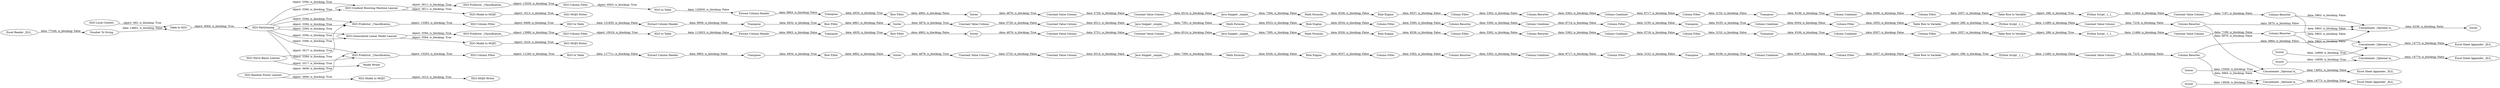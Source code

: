 digraph {
	"-50647712297723969_505" [label="H2O Column Filter"]
	"-2946970923235064996_491" [label="H2O MOJO Writer"]
	"-1655101230344087349_528" [label="Python Script _1_1_"]
	"6376141763149112654_543" [label="Column Resorter"]
	"1462519769615636582_509" [label="Concatenate _Optional in_"]
	"-3441103793948504992_540" [label="Column Combiner"]
	"-3441103793948504992_537" [label="Row Filter"]
	"6376141763149112654_542" [label="Constant Value Column"]
	"6376141763149112654_540" [label="Column Combiner"]
	"-3441103793948504992_545" [label="Column Combiner"]
	"-8668863188068331756_486" [label="H2O to Table"]
	"6376141763149112654_546" [label="Math Formula"]
	"-9076286149569900181_475" [label="Excel Reader _XLS_"]
	"-3365940214890634446_548" [label="Rule Engine"]
	"-50647712297723969_513" [label="Model Writer"]
	"-3365940214890634446_540" [label="Column Combiner"]
	"6068584548531026151_549" [label="Column Filter"]
	"6376141763149112654_551" [label="Column Filter"]
	"1462519769615636582_537" [label="Excel Sheet Appender _XLS_"]
	"-1655101230344087349_509" [label="Concatenate _Optional in_"]
	"-9076286149569900181_565" [label=Sorter]
	"-3441103793948504992_543" [label="Column Resorter"]
	"1462519769615636582_555" [label="Constant Value Column"]
	"6068584548531026151_550" [label="Table Row to Variable"]
	"-3365940214890634446_550" [label="Table Row to Variable"]
	"6068584548531026151_539" [label=Transpose]
	"1068866976447207866_509" [label="Concatenate _Optional in_"]
	"-9076286149569900181_477" [label="H2O Partitioning"]
	"6376141763149112654_547" [label="Java Snippet _simple_"]
	"6068584548531026151_545" [label="Column Combiner"]
	"-6500049199284385251_528" [label="Python Script _1_1_"]
	"6376141763149112654_548" [label="Rule Engine"]
	"-1655101230344087349_555" [label="Constant Value Column"]
	"-8668863188068331756_485" [label="H2O Predictor _Classification_"]
	"6068584548531026151_546" [label="Math Formula"]
	"-3441103793948504992_551" [label="Column Filter"]
	"-6500049199284385251_555" [label="Constant Value Column"]
	"1068866976447207866_556" [label="Column Resorter"]
	"-3365940214890634446_542" [label="Constant Value Column"]
	"-8668863188068331756_508" [label="H2O MOJO Writer"]
	"-3365940214890634446_538" [label=Sorter]
	"-6500049199284385251_556" [label="Column Resorter"]
	"-3365940214890634446_551" [label="Column Filter"]
	"6068584548531026151_543" [label="Column Resorter"]
	"-1655101230344087349_556" [label="Column Resorter"]
	"-50647712297723969_496" [label="H2O Predictor _Classification_"]
	"1068866976447207866_528" [label="Python Script _1_1_"]
	"-2946970923235064996_492" [label="H2O Model to MOJO"]
	"6068584548531026151_535" [label="Extract Column Header"]
	"6376141763149112654_537" [label="Row Filter"]
	"-8721599682634353363_491" [label="H2O MOJO Writer"]
	"-3441103793948504992_538" [label=Sorter]
	"-50647712297723969_493" [label="H2O Naive Bayes Learner"]
	"-3365940214890634446_543" [label="Column Resorter"]
	"-3441103793948504992_544" [label="Column Filter"]
	"-8668863188068331756_502" [label="H2O Column Filter"]
	"6068584548531026151_547" [label="Java Snippet _simple_"]
	"6376141763149112654_536" [label=Transpose]
	"-3365940214890634446_537" [label="Row Filter"]
	"6068584548531026151_544" [label="Column Filter"]
	"-1655101230344087349_488" [label=Scorer]
	"6068584548531026151_551" [label="Column Filter"]
	"1068866976447207866_555" [label="Constant Value Column"]
	"1068866976447207866_488" [label=Scorer]
	"-3441103793948504992_535" [label="Extract Column Header"]
	"-3365940214890634446_544" [label="Column Filter"]
	"6376141763149112654_539" [label=Transpose]
	"-3365940214890634446_536" [label=Transpose]
	"6376141763149112654_535" [label="Extract Column Header"]
	"6376141763149112654_541" [label="Constant Value Column"]
	"-6500049199284385251_537" [label="Excel Sheet Appender _XLS_"]
	"-2946970923235064996_489" [label="H2O to Table"]
	"-3365940214890634446_546" [label="Math Formula"]
	"-3365940214890634446_539" [label=Transpose]
	"-9076286149569900181_473" [label="H2O Local Context"]
	"-3441103793948504992_541" [label="Constant Value Column"]
	"-3441103793948504992_548" [label="Rule Engine"]
	"-3365940214890634446_535" [label="Extract Column Header"]
	"6376141763149112654_544" [label="Column Filter"]
	"-8721599682634353363_492" [label="H2O Model to MOJO"]
	"6068584548531026151_541" [label="Constant Value Column"]
	"-8668863188068331756_507" [label="H2O Model to MOJO"]
	"6068584548531026151_542" [label="Constant Value Column"]
	"-3365940214890634446_547" [label="Java Snippet _simple_"]
	"-8721599682634353363_489" [label="H2O to Table"]
	"-3441103793948504992_549" [label="Column Filter"]
	"6068584548531026151_548" [label="Rule Engine"]
	"-3365940214890634446_545" [label="Column Combiner"]
	"-8721599682634353363_490" [label="H2O Predictor _Classification_"]
	"-9076286149569900181_476" [label="Number To String"]
	"-2946970923235064996_501" [label="H2O Column Filter"]
	"-3365940214890634446_541" [label="Constant Value Column"]
	"-1655101230344087349_537" [label="Excel Sheet Appender _XLS_"]
	"-3441103793948504992_550" [label="Table Row to Variable"]
	"-3441103793948504992_536" [label=Transpose]
	"1462519769615636582_556" [label="Column Resorter"]
	"-6500049199284385251_509" [label="Concatenate _Optional in_"]
	"-3441103793948504992_539" [label=Transpose]
	"-6500049199284385251_488" [label=Scorer]
	"6376141763149112654_545" [label="Column Combiner"]
	"6068584548531026151_540" [label="Column Combiner"]
	"6376141763149112654_538" [label=Sorter]
	"-3441103793948504992_547" [label="Java Snippet _simple_"]
	"1462519769615636582_488" [label=Scorer]
	"-3365940214890634446_549" [label="Column Filter"]
	"-9076286149569900181_474" [label="Table to H2O"]
	"-8721599682634353363_501" [label="H2O Column Filter"]
	"-9076286149569900181_563" [label="Concatenate _Optional in_"]
	"6068584548531026151_536" [label=Transpose]
	"-2946970923235064996_490" [label="H2O Predictor _Classification_"]
	"-8721599682634353363_558" [label="H2O Random Forest Learner"]
	"-50647712297723969_495" [label="H2O to Table"]
	"-3441103793948504992_542" [label="Constant Value Column"]
	"1068866976447207866_537" [label="Excel Sheet Appender _XLS_"]
	"6068584548531026151_537" [label="Row Filter"]
	"-2946970923235064996_487" [label="H2O Generalized Linear Model Learner"]
	"6376141763149112654_549" [label="Column Filter"]
	"-8668863188068331756_561" [label="H2O Gradient Boosting Machine Learner"]
	"6068584548531026151_538" [label=Sorter]
	"-3441103793948504992_546" [label="Math Formula"]
	"1462519769615636582_528" [label="Python Script _1_1_"]
	"6376141763149112654_550" [label="Table Row to Variable"]
	"-9076286149569900181_477" -> "-8668863188068331756_561" [label="object: 3394; is_blocking: True"]
	"-3441103793948504992_548" -> "-3441103793948504992_549" [label="data: 8537; is_blocking: False"]
	"-50647712297723969_505" -> "-50647712297723969_495" [label="object: 9498; is_blocking: True"]
	"-50647712297723969_496" -> "-50647712297723969_505" [label="object: 13383; is_blocking: True"]
	"-2946970923235064996_490" -> "-2946970923235064996_501" [label="object: 13980; is_blocking: True"]
	"-8721599682634353363_501" -> "-8721599682634353363_489" [label="object: 11240; is_blocking: True"]
	"-2946970923235064996_501" -> "-2946970923235064996_489" [label="object: 10018; is_blocking: True"]
	"-3365940214890634446_542" -> "-3365940214890634446_547" [label="data: 6514; is_blocking: False"]
	"-3365940214890634446_545" -> "-3365940214890634446_551" [label="data: 8307; is_blocking: False"]
	"1068866976447207866_488" -> "1068866976447207866_509" [label="data: 14909; is_blocking: True"]
	"-3365940214890634446_549" -> "-3365940214890634446_543" [label="data: 5362; is_blocking: False"]
	"-3441103793948504992_541" -> "-3441103793948504992_542" [label="data: 5732; is_blocking: False"]
	"-9076286149569900181_563" -> "-9076286149569900181_565" [label="data: 6238; is_blocking: False"]
	"-9076286149569900181_474" -> "-9076286149569900181_477" [label="object: 6064; is_blocking: True"]
	"6068584548531026151_549" -> "6068584548531026151_543" [label="data: 5360; is_blocking: False"]
	"1068866976447207866_509" -> "1068866976447207866_537" [label="data: 14773; is_blocking: False"]
	"-1655101230344087349_528" -> "-1655101230344087349_555" [label="data: 11489; is_blocking: False"]
	"6376141763149112654_549" -> "6376141763149112654_543" [label="data: 5362; is_blocking: False"]
	"-8668863188068331756_485" -> "-8668863188068331756_502" [label="object: 13535; is_blocking: True"]
	"-3441103793948504992_551" -> "-3441103793948504992_550" [label="data: 2057; is_blocking: False"]
	"1462519769615636582_488" -> "1462519769615636582_509" [label="data: 14936; is_blocking: True"]
	"-2946970923235064996_487" -> "-2946970923235064996_492" [label="object: 3594; is_blocking: True"]
	"6068584548531026151_541" -> "6068584548531026151_542" [label="data: 5729; is_blocking: False"]
	"1068866976447207866_556" -> "-9076286149569900181_563" [label="data: 5863; is_blocking: False"]
	"-2946970923235064996_492" -> "-2946970923235064996_491" [label="object: 1616; is_blocking: True"]
	"-8668863188068331756_561" -> "-8668863188068331756_507" [label="object: 3611; is_blocking: True"]
	"-9076286149569900181_476" -> "-9076286149569900181_474" [label="data: 14801; is_blocking: False"]
	"-3441103793948504992_540" -> "-3441103793948504992_544" [label="data: 8717; is_blocking: False"]
	"6376141763149112654_540" -> "6376141763149112654_544" [label="data: 8717; is_blocking: False"]
	"-3365940214890634446_541" -> "-3365940214890634446_542" [label="data: 5731; is_blocking: False"]
	"-3365940214890634446_548" -> "-3365940214890634446_549" [label="data: 8538; is_blocking: False"]
	"-9076286149569900181_477" -> "-2946970923235064996_487" [label="object: 3394; is_blocking: True"]
	"-3365940214890634446_546" -> "-3365940214890634446_548" [label="data: 8326; is_blocking: False"]
	"-50647712297723969_493" -> "-50647712297723969_496" [label="object: 3517; is_blocking: True"]
	"-8721599682634353363_489" -> "-3441103793948504992_535" [label="data: 117711; is_blocking: False"]
	"6068584548531026151_546" -> "6068584548531026151_548" [label="data: 8323; is_blocking: False"]
	"6068584548531026151_539" -> "6068584548531026151_545" [label="data: 8105; is_blocking: True"]
	"6376141763149112654_535" -> "6376141763149112654_536" [label="data: 9963; is_blocking: False"]
	"6376141763149112654_545" -> "6376141763149112654_551" [label="data: 8306; is_blocking: False"]
	"-3365940214890634446_551" -> "-3365940214890634446_550" [label="data: 2057; is_blocking: False"]
	"1462519769615636582_555" -> "1462519769615636582_556" [label="data: 7215; is_blocking: False"]
	"6376141763149112654_546" -> "6376141763149112654_548" [label="data: 8326; is_blocking: False"]
	"-9076286149569900181_477" -> "-8721599682634353363_490" [label="object: 3394; is_blocking: True"]
	"-3365940214890634446_547" -> "-3365940214890634446_546" [label="data: 7395; is_blocking: False"]
	"-3441103793948504992_546" -> "-3441103793948504992_548" [label="data: 8326; is_blocking: False"]
	"-9076286149569900181_477" -> "-50647712297723969_496" [label="object: 3394; is_blocking: True"]
	"-3365940214890634446_550" -> "-6500049199284385251_528" [label="object: 288; is_blocking: True"]
	"-3365940214890634446_538" -> "-3365940214890634446_541" [label="data: 4876; is_blocking: True"]
	"-8721599682634353363_558" -> "-8721599682634353363_490" [label="object: 3609; is_blocking: True"]
	"-8668863188068331756_502" -> "-8668863188068331756_486" [label="object: 9593; is_blocking: True"]
	"-50647712297723969_495" -> "6068584548531026151_535" [label="data: 121835; is_blocking: False"]
	"-3365940214890634446_539" -> "-3365940214890634446_545" [label="data: 8106; is_blocking: True"]
	"-8668863188068331756_561" -> "-8668863188068331756_485" [label="object: 3611; is_blocking: True"]
	"-9076286149569900181_477" -> "-2946970923235064996_487" [label="object: 3394; is_blocking: True"]
	"-6500049199284385251_528" -> "-6500049199284385251_555" [label="data: 11486; is_blocking: False"]
	"-1655101230344087349_488" -> "-1655101230344087349_509" [label="data: 15000; is_blocking: True"]
	"-1655101230344087349_556" -> "-1655101230344087349_509" [label="data: 5870; is_blocking: False"]
	"6376141763149112654_537" -> "6376141763149112654_538" [label="data: 4862; is_blocking: False"]
	"-9076286149569900181_477" -> "-8721599682634353363_490" [label="object: 3394; is_blocking: True"]
	"1462519769615636582_556" -> "-9076286149569900181_563" [label="data: 5864; is_blocking: False"]
	"-3441103793948504992_549" -> "-3441103793948504992_543" [label="data: 5362; is_blocking: False"]
	"-3441103793948504992_543" -> "-3441103793948504992_540" [label="data: 5362; is_blocking: False"]
	"6068584548531026151_543" -> "6068584548531026151_540" [label="data: 5360; is_blocking: False"]
	"-6500049199284385251_509" -> "-6500049199284385251_537" [label="data: 14774; is_blocking: False"]
	"-8721599682634353363_490" -> "-8721599682634353363_501" [label="object: 15203; is_blocking: True"]
	"1462519769615636582_509" -> "1462519769615636582_537" [label="data: 14773; is_blocking: False"]
	"-6500049199284385251_556" -> "-9076286149569900181_563" [label="data: 5863; is_blocking: False"]
	"6376141763149112654_550" -> "1068866976447207866_528" [label="object: 288; is_blocking: True"]
	"6068584548531026151_547" -> "6068584548531026151_546" [label="data: 7391; is_blocking: False"]
	"-9076286149569900181_477" -> "-8668863188068331756_561" [label="object: 3394; is_blocking: True"]
	"-2946970923235064996_489" -> "-3365940214890634446_535" [label="data: 112653; is_blocking: False"]
	"6068584548531026151_545" -> "6068584548531026151_551" [label="data: 8304; is_blocking: False"]
	"6068584548531026151_540" -> "6068584548531026151_544" [label="data: 8714; is_blocking: False"]
	"6376141763149112654_536" -> "6376141763149112654_537" [label="data: 4935; is_blocking: True"]
	"6068584548531026151_536" -> "6068584548531026151_537" [label="data: 4932; is_blocking: True"]
	"-6500049199284385251_556" -> "-6500049199284385251_509" [label="data: 5863; is_blocking: False"]
	"-8721599682634353363_558" -> "-8721599682634353363_492" [label="object: 3609; is_blocking: True"]
	"-1655101230344087349_556" -> "-9076286149569900181_563" [label="data: 5870; is_blocking: False"]
	"-1655101230344087349_509" -> "-1655101230344087349_537" [label="data: 14852; is_blocking: False"]
	"6376141763149112654_544" -> "6376141763149112654_539" [label="data: 3152; is_blocking: False"]
	"6376141763149112654_538" -> "6376141763149112654_541" [label="data: 4876; is_blocking: True"]
	"-6500049199284385251_555" -> "-6500049199284385251_556" [label="data: 7199; is_blocking: False"]
	"-3365940214890634446_544" -> "-3365940214890634446_539" [label="data: 3152; is_blocking: False"]
	"-3365940214890634446_543" -> "-3365940214890634446_540" [label="data: 5362; is_blocking: False"]
	"-3365940214890634446_536" -> "-3365940214890634446_537" [label="data: 4935; is_blocking: True"]
	"-3365940214890634446_535" -> "-3365940214890634446_536" [label="data: 9963; is_blocking: False"]
	"6068584548531026151_537" -> "6068584548531026151_538" [label="data: 4861; is_blocking: False"]
	"1462519769615636582_556" -> "1462519769615636582_509" [label="data: 5864; is_blocking: False"]
	"-3441103793948504992_547" -> "-3441103793948504992_546" [label="data: 7394; is_blocking: False"]
	"-2946970923235064996_487" -> "-2946970923235064996_490" [label="object: 3594; is_blocking: True"]
	"6376141763149112654_541" -> "6376141763149112654_542" [label="data: 5729; is_blocking: False"]
	"1068866976447207866_528" -> "1068866976447207866_555" [label="data: 11484; is_blocking: False"]
	"-8721599682634353363_492" -> "-8721599682634353363_491" [label="object: 1613; is_blocking: True"]
	"6376141763149112654_543" -> "6376141763149112654_540" [label="data: 5362; is_blocking: False"]
	"-3441103793948504992_535" -> "-3441103793948504992_536" [label="data: 9963; is_blocking: False"]
	"-3441103793948504992_544" -> "-3441103793948504992_539" [label="data: 3152; is_blocking: False"]
	"1068866976447207866_556" -> "1068866976447207866_509" [label="data: 5863; is_blocking: False"]
	"-3441103793948504992_539" -> "-3441103793948504992_545" [label="data: 8106; is_blocking: True"]
	"-3441103793948504992_550" -> "1462519769615636582_528" [label="object: 288; is_blocking: True"]
	"6376141763149112654_548" -> "6376141763149112654_549" [label="data: 8537; is_blocking: False"]
	"6068584548531026151_538" -> "6068584548531026151_541" [label="data: 4874; is_blocking: True"]
	"6376141763149112654_547" -> "6376141763149112654_546" [label="data: 7394; is_blocking: False"]
	"6068584548531026151_550" -> "-1655101230344087349_528" [label="object: 288; is_blocking: True"]
	"-3441103793948504992_536" -> "-3441103793948504992_537" [label="data: 4934; is_blocking: True"]
	"-9076286149569900181_477" -> "-50647712297723969_496" [label="object: 3394; is_blocking: True"]
	"6376141763149112654_539" -> "6376141763149112654_545" [label="data: 8106; is_blocking: True"]
	"-9076286149569900181_475" -> "-9076286149569900181_476" [label="data: 77246; is_blocking: False"]
	"-3365940214890634446_537" -> "-3365940214890634446_538" [label="data: 4862; is_blocking: False"]
	"1068866976447207866_555" -> "1068866976447207866_556" [label="data: 7197; is_blocking: False"]
	"-3365940214890634446_540" -> "-3365940214890634446_544" [label="data: 8718; is_blocking: False"]
	"6068584548531026151_542" -> "6068584548531026151_547" [label="data: 6511; is_blocking: False"]
	"-6500049199284385251_488" -> "-6500049199284385251_509" [label="data: 14939; is_blocking: True"]
	"-1655101230344087349_555" -> "-1655101230344087349_556" [label="data: 7219; is_blocking: False"]
	"6376141763149112654_551" -> "6376141763149112654_550" [label="data: 2057; is_blocking: False"]
	"6068584548531026151_535" -> "6068584548531026151_536" [label="data: 9959; is_blocking: False"]
	"-9076286149569900181_473" -> "-9076286149569900181_474" [label="object: 482; is_blocking: True"]
	"-3441103793948504992_537" -> "-3441103793948504992_538" [label="data: 4862; is_blocking: False"]
	"-3441103793948504992_538" -> "-3441103793948504992_541" [label="data: 4876; is_blocking: True"]
	"-3441103793948504992_545" -> "-3441103793948504992_551" [label="data: 8307; is_blocking: False"]
	"6376141763149112654_542" -> "6376141763149112654_547" [label="data: 6514; is_blocking: False"]
	"-3441103793948504992_542" -> "-3441103793948504992_547" [label="data: 6514; is_blocking: False"]
	"6068584548531026151_551" -> "6068584548531026151_550" [label="data: 2055; is_blocking: False"]
	"6068584548531026151_548" -> "6068584548531026151_549" [label="data: 8534; is_blocking: False"]
	"-50647712297723969_493" -> "-50647712297723969_513" [label="object: 3517; is_blocking: True"]
	"-8668863188068331756_486" -> "6376141763149112654_535" [label="data: 120830; is_blocking: False"]
	"6068584548531026151_544" -> "6068584548531026151_539" [label="data: 3150; is_blocking: False"]
	"-8668863188068331756_507" -> "-8668863188068331756_508" [label="object: 1613; is_blocking: True"]
	"1462519769615636582_528" -> "1462519769615636582_555" [label="data: 11480; is_blocking: False"]
	rankdir=LR
}
